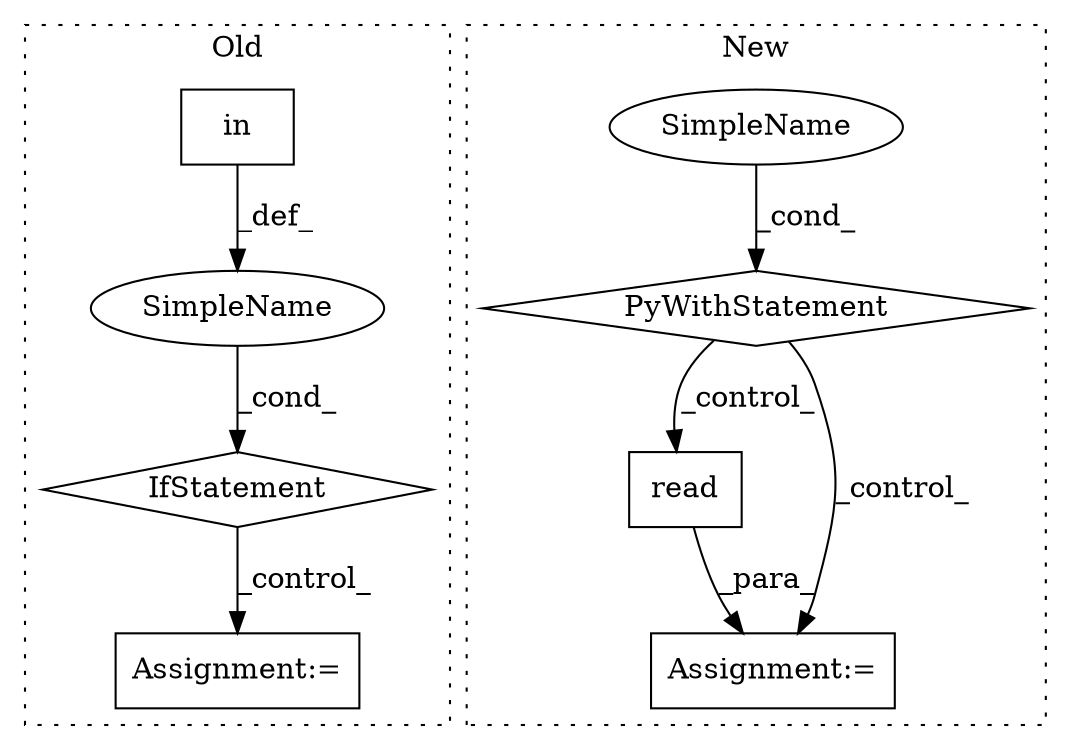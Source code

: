 digraph G {
subgraph cluster0 {
1 [label="in" a="105" s="1212" l="54" shape="box"];
4 [label="IfStatement" a="25" s="1202,1266" l="10,2" shape="diamond"];
5 [label="SimpleName" a="42" s="" l="" shape="ellipse"];
6 [label="Assignment:=" a="7" s="1304" l="2" shape="box"];
label = "Old";
style="dotted";
}
subgraph cluster1 {
2 [label="read" a="32" s="855,869" l="5,1" shape="box"];
3 [label="Assignment:=" a="7" s="850" l="1" shape="box"];
7 [label="PyWithStatement" a="104" s="782,806" l="10,2" shape="diamond"];
8 [label="SimpleName" a="42" s="" l="" shape="ellipse"];
label = "New";
style="dotted";
}
1 -> 5 [label="_def_"];
2 -> 3 [label="_para_"];
4 -> 6 [label="_control_"];
5 -> 4 [label="_cond_"];
7 -> 3 [label="_control_"];
7 -> 2 [label="_control_"];
8 -> 7 [label="_cond_"];
}